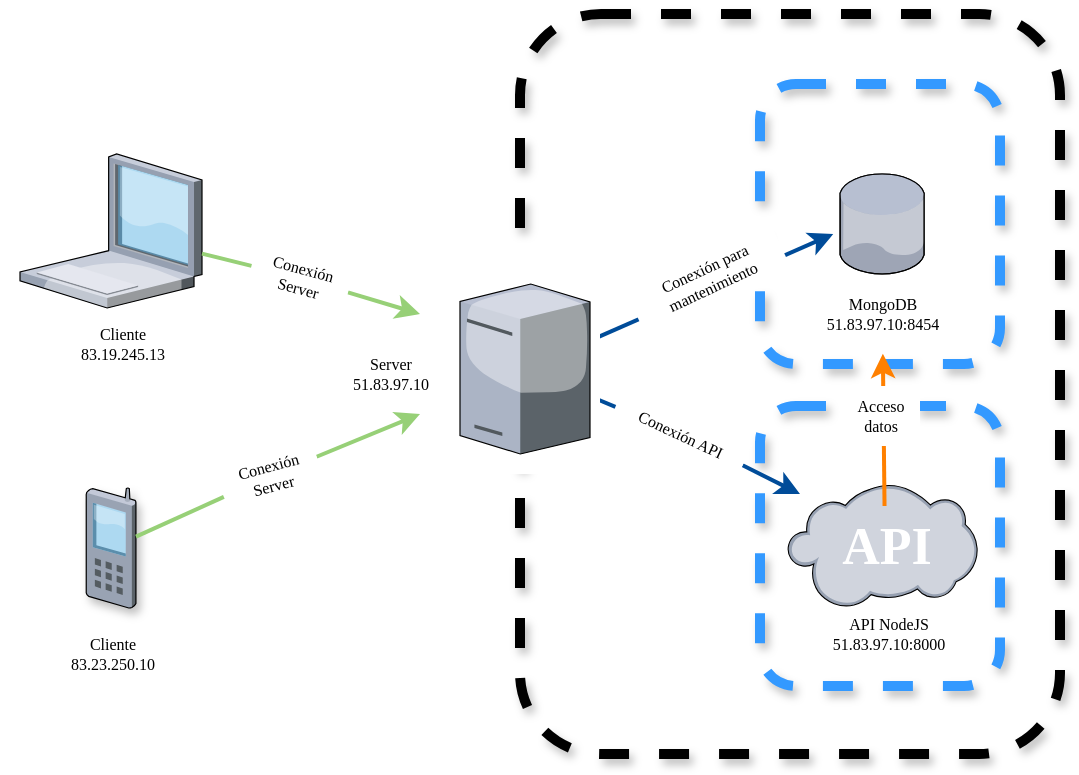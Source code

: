 <mxfile version="16.6.4" type="device"><diagram name="Page-1" id="aaaa8250-4180-3840-79b5-4cada1eebb92"><mxGraphModel dx="548" dy="333" grid="1" gridSize="10" guides="1" tooltips="1" connect="1" arrows="1" fold="1" page="1" pageScale="1" pageWidth="850" pageHeight="1100" background="none" math="0" shadow="0"><root><mxCell id="0"/><mxCell id="1" parent="0"/><mxCell id="fD3LO_Pg_agouGAz1HaD-34" style="edgeStyle=none;orthogonalLoop=1;jettySize=auto;html=1;rounded=1;shadow=0;sketch=0;strokeWidth=2;strokeColor=#97D077;startArrow=none;" edge="1" parent="1" source="fD3LO_Pg_agouGAz1HaD-63"><mxGeometry relative="1" as="geometry"><mxPoint x="280.0" y="480.0" as="targetPoint"/></mxGeometry></mxCell><mxCell id="fD3LO_Pg_agouGAz1HaD-35" style="edgeStyle=none;orthogonalLoop=1;jettySize=auto;html=1;rounded=1;shadow=0;sketch=0;strokeWidth=2;strokeColor=#97D077;startArrow=none;" edge="1" parent="1" source="fD3LO_Pg_agouGAz1HaD-65"><mxGeometry relative="1" as="geometry"><mxPoint x="280.0" y="530.0" as="targetPoint"/><mxPoint x="171.0" y="571.272" as="sourcePoint"/></mxGeometry></mxCell><mxCell id="fD3LO_Pg_agouGAz1HaD-33" value="" style="rounded=1;whiteSpace=wrap;html=1;dashed=1;sketch=0;strokeColor=#000000;strokeWidth=5;fillColor=none;glass=0;shadow=1;" vertex="1" parent="1"><mxGeometry x="330" y="330" width="270" height="370" as="geometry"/></mxCell><mxCell id="fD3LO_Pg_agouGAz1HaD-29" value="" style="verticalLabelPosition=bottom;sketch=0;aspect=fixed;html=1;verticalAlign=top;strokeColor=none;align=center;outlineConnect=0;shape=mxgraph.citrix.database;" vertex="1" parent="1"><mxGeometry x="490" y="410" width="42.5" height="50" as="geometry"/></mxCell><mxCell id="fD3LO_Pg_agouGAz1HaD-30" value="" style="verticalLabelPosition=bottom;sketch=0;aspect=fixed;html=1;verticalAlign=top;strokeColor=none;align=center;outlineConnect=0;shape=mxgraph.citrix.cloud;" vertex="1" parent="1"><mxGeometry x="463.75" y="565" width="95" height="62" as="geometry"/></mxCell><mxCell id="fD3LO_Pg_agouGAz1HaD-31" value="" style="rounded=1;whiteSpace=wrap;html=1;sketch=0;fillColor=none;dashed=1;strokeColor=#3399FF;strokeWidth=5;shadow=1;" vertex="1" parent="1"><mxGeometry x="450" y="365" width="120" height="140" as="geometry"/></mxCell><mxCell id="fD3LO_Pg_agouGAz1HaD-32" value="" style="rounded=1;whiteSpace=wrap;html=1;sketch=0;fillColor=none;dashed=1;strokeColor=#3399FF;strokeWidth=5;shadow=1;" vertex="1" parent="1"><mxGeometry x="450" y="526" width="120" height="140" as="geometry"/></mxCell><mxCell id="fD3LO_Pg_agouGAz1HaD-41" style="edgeStyle=none;orthogonalLoop=1;jettySize=auto;html=1;entryX=0.305;entryY=0.536;entryDx=0;entryDy=0;entryPerimeter=0;rounded=1;shadow=0;sketch=0;strokeWidth=2;fillColor=#dae8fc;strokeColor=#004C99;" edge="1" parent="1" source="fD3LO_Pg_agouGAz1HaD-28" target="fD3LO_Pg_agouGAz1HaD-31"><mxGeometry relative="1" as="geometry"/></mxCell><mxCell id="fD3LO_Pg_agouGAz1HaD-43" style="edgeStyle=none;orthogonalLoop=1;jettySize=auto;html=1;rounded=1;shadow=0;sketch=0;strokeWidth=2;startArrow=none;fillColor=#dae8fc;strokeColor=#004C99;" edge="1" parent="1" source="fD3LO_Pg_agouGAz1HaD-55"><mxGeometry relative="1" as="geometry"><mxPoint x="365.0" y="533.801" as="sourcePoint"/><mxPoint x="470" y="570" as="targetPoint"/></mxGeometry></mxCell><mxCell id="fD3LO_Pg_agouGAz1HaD-44" value="API" style="text;html=1;resizable=0;autosize=1;align=center;verticalAlign=middle;points=[];fillColor=none;strokeColor=none;rounded=0;shadow=1;glass=0;dashed=1;sketch=0;fontSize=26;fontColor=#FFFFFF;fontStyle=1;fontFamily=Lucida Console;" vertex="1" parent="1"><mxGeometry x="482.5" y="576" width="60" height="40" as="geometry"/></mxCell><mxCell id="fD3LO_Pg_agouGAz1HaD-45" value="Cliente&lt;br&gt;83.19.245.13" style="text;html=1;resizable=0;autosize=1;align=center;verticalAlign=middle;points=[];fillColor=none;strokeColor=none;rounded=0;shadow=1;glass=0;dashed=1;sketch=0;fontFamily=Lucida Console;fontSize=8;fontColor=#000000;rotation=0;" vertex="1" parent="1"><mxGeometry x="96" y="480" width="70" height="30" as="geometry"/></mxCell><mxCell id="fD3LO_Pg_agouGAz1HaD-46" value="Cliente&lt;br&gt;83.23.250.10" style="text;html=1;resizable=0;autosize=1;align=center;verticalAlign=middle;points=[];fillColor=none;strokeColor=none;rounded=0;shadow=1;glass=0;dashed=1;sketch=0;fontFamily=Lucida Console;fontSize=8;fontColor=#000000;rotation=0;" vertex="1" parent="1"><mxGeometry x="90.5" y="635" width="70" height="30" as="geometry"/></mxCell><mxCell id="fD3LO_Pg_agouGAz1HaD-68" style="edgeStyle=none;rounded=1;sketch=0;orthogonalLoop=1;jettySize=auto;html=1;shadow=0;fontFamily=Lucida Console;fontSize=8;fontColor=none;strokeColor=#FF8000;strokeWidth=2;" edge="1" parent="1" source="fD3LO_Pg_agouGAz1HaD-47" target="fD3LO_Pg_agouGAz1HaD-28"><mxGeometry relative="1" as="geometry"/></mxCell><mxCell id="fD3LO_Pg_agouGAz1HaD-47" value="Server&lt;br&gt;51.83.97.10" style="text;html=1;resizable=0;autosize=1;align=center;verticalAlign=middle;points=[];fillColor=none;strokeColor=none;rounded=0;shadow=1;glass=0;dashed=1;sketch=0;fontFamily=Lucida Console;fontSize=8;fontColor=#000000;rotation=0;" vertex="1" parent="1"><mxGeometry x="230" y="495" width="70" height="30" as="geometry"/></mxCell><mxCell id="fD3LO_Pg_agouGAz1HaD-49" value="MongoDB&lt;br&gt;51.83.97.10:8454" style="text;html=1;resizable=0;autosize=1;align=center;verticalAlign=middle;points=[];fillColor=none;strokeColor=none;rounded=0;shadow=1;glass=0;dashed=1;sketch=0;fontFamily=Lucida Console;fontSize=8;fontColor=#000000;rotation=0;" vertex="1" parent="1"><mxGeometry x="466.25" y="465" width="90" height="30" as="geometry"/></mxCell><mxCell id="fD3LO_Pg_agouGAz1HaD-50" value="API NodeJS&lt;br&gt;51.83.97.10:8000" style="text;html=1;resizable=0;autosize=1;align=center;verticalAlign=middle;points=[];fillColor=none;strokeColor=none;rounded=0;shadow=1;glass=0;dashed=1;sketch=0;fontFamily=Lucida Console;fontSize=8;fontColor=#000000;rotation=0;" vertex="1" parent="1"><mxGeometry x="468.75" y="625" width="90" height="30" as="geometry"/></mxCell><mxCell id="fD3LO_Pg_agouGAz1HaD-51" value="Conexión para&lt;br&gt;mantenimiento" style="text;html=1;resizable=0;autosize=1;align=center;verticalAlign=middle;points=[];fillColor=default;strokeColor=none;rounded=0;shadow=0;glass=0;dashed=1;sketch=0;fontFamily=Lucida Console;fontSize=8;fontColor=#000000;rotation=-25;labelBackgroundColor=default;fontStyle=0" vertex="1" parent="1"><mxGeometry x="383.75" y="447" width="80" height="30" as="geometry"/></mxCell><mxCell id="fD3LO_Pg_agouGAz1HaD-53" style="edgeStyle=none;rounded=1;sketch=0;orthogonalLoop=1;jettySize=auto;html=1;entryX=0.502;entryY=1.161;entryDx=0;entryDy=0;entryPerimeter=0;shadow=0;fontFamily=Lucida Console;fontSize=8;fontColor=#000000;strokeWidth=2;strokeColor=#FF8000;" edge="1" parent="1" source="fD3LO_Pg_agouGAz1HaD-44" target="fD3LO_Pg_agouGAz1HaD-49"><mxGeometry relative="1" as="geometry"/></mxCell><mxCell id="fD3LO_Pg_agouGAz1HaD-56" value="Acceso&lt;br&gt;datos" style="text;html=1;resizable=0;autosize=1;align=center;verticalAlign=middle;points=[];fillColor=default;strokeColor=none;rounded=0;shadow=0;glass=0;dashed=1;sketch=0;fontFamily=Lucida Console;fontSize=8;fontColor=#000000;rotation=0;labelBackgroundColor=default;fontStyle=0" vertex="1" parent="1"><mxGeometry x="490" y="516" width="40" height="30" as="geometry"/></mxCell><mxCell id="fD3LO_Pg_agouGAz1HaD-55" value="Conexión API" style="text;html=1;resizable=0;autosize=1;align=center;verticalAlign=middle;points=[];fillColor=default;strokeColor=none;rounded=0;shadow=0;glass=0;dashed=1;sketch=0;fontFamily=Lucida Console;fontSize=8;fontColor=#000000;rotation=25;labelBackgroundColor=default;fontStyle=0" vertex="1" parent="1"><mxGeometry x="375" y="530" width="70" height="20" as="geometry"/></mxCell><mxCell id="fD3LO_Pg_agouGAz1HaD-58" value="" style="edgeStyle=none;orthogonalLoop=1;jettySize=auto;html=1;rounded=1;shadow=0;sketch=0;strokeWidth=2;endArrow=none;fillColor=#dae8fc;strokeColor=#004C99;" edge="1" parent="1" source="fD3LO_Pg_agouGAz1HaD-28" target="fD3LO_Pg_agouGAz1HaD-55"><mxGeometry relative="1" as="geometry"><mxPoint x="365.0" y="522.273" as="sourcePoint"/><mxPoint x="470" y="570" as="targetPoint"/></mxGeometry></mxCell><mxCell id="fD3LO_Pg_agouGAz1HaD-60" value="" style="rounded=0;whiteSpace=wrap;html=1;shadow=0;glass=0;labelBackgroundColor=default;sketch=0;fontFamily=Lucida Console;fontSize=8;fontColor=none;strokeColor=none;strokeWidth=5;fillColor=default;noLabel=1;" vertex="1" parent="1"><mxGeometry x="300" y="450" width="70" height="110" as="geometry"/></mxCell><mxCell id="fD3LO_Pg_agouGAz1HaD-28" value="" style="verticalLabelPosition=bottom;sketch=0;aspect=fixed;html=1;verticalAlign=top;strokeColor=none;align=center;outlineConnect=0;shape=mxgraph.citrix.license_server;labelBackgroundColor=default;" vertex="1" parent="1"><mxGeometry x="300" y="465" width="65" height="85" as="geometry"/></mxCell><mxCell id="fD3LO_Pg_agouGAz1HaD-61" value="" style="rounded=0;whiteSpace=wrap;html=1;shadow=0;glass=0;labelBackgroundColor=default;sketch=0;fontFamily=Lucida Console;fontSize=8;fontColor=none;strokeColor=none;strokeWidth=5;fillColor=default;noLabel=1;" vertex="1" parent="1"><mxGeometry x="100" y="550" width="50" height="90" as="geometry"/></mxCell><mxCell id="fD3LO_Pg_agouGAz1HaD-54" value="" style="verticalLabelPosition=bottom;sketch=0;aspect=fixed;html=1;verticalAlign=top;strokeColor=none;align=center;outlineConnect=0;shape=mxgraph.citrix.cell_phone;shadow=1;glass=0;fontFamily=Lucida Console;fontSize=8;fontColor=#000000;fillColor=none;" vertex="1" parent="1"><mxGeometry x="113" y="567" width="25" height="60" as="geometry"/></mxCell><mxCell id="fD3LO_Pg_agouGAz1HaD-62" value="" style="rounded=0;whiteSpace=wrap;html=1;shadow=0;glass=0;labelBackgroundColor=default;sketch=0;fontFamily=Lucida Console;fontSize=8;fontColor=none;strokeColor=none;strokeWidth=5;fillColor=default;noLabel=1;" vertex="1" parent="1"><mxGeometry x="70" y="390" width="110" height="90" as="geometry"/></mxCell><mxCell id="fD3LO_Pg_agouGAz1HaD-24" value="" style="verticalLabelPosition=bottom;sketch=0;aspect=fixed;html=1;verticalAlign=top;strokeColor=none;align=center;outlineConnect=0;shape=mxgraph.citrix.laptop_1;" vertex="1" parent="1"><mxGeometry x="80" y="400" width="91" height="77" as="geometry"/></mxCell><mxCell id="fD3LO_Pg_agouGAz1HaD-63" value="Conexión&lt;br&gt;Server" style="text;html=1;resizable=0;autosize=1;align=center;verticalAlign=middle;points=[];fillColor=default;strokeColor=none;rounded=0;shadow=0;glass=0;dashed=1;sketch=0;fontFamily=Lucida Console;fontSize=8;fontColor=#000000;rotation=15;labelBackgroundColor=default;fontStyle=0" vertex="1" parent="1"><mxGeometry x="195" y="447" width="50" height="30" as="geometry"/></mxCell><mxCell id="fD3LO_Pg_agouGAz1HaD-64" value="" style="edgeStyle=none;orthogonalLoop=1;jettySize=auto;html=1;rounded=1;shadow=0;sketch=0;strokeWidth=2;strokeColor=#97D077;endArrow=none;" edge="1" parent="1" source="fD3LO_Pg_agouGAz1HaD-24" target="fD3LO_Pg_agouGAz1HaD-63"><mxGeometry relative="1" as="geometry"><mxPoint x="280" y="480.0" as="targetPoint"/><mxPoint x="171" y="450.722" as="sourcePoint"/></mxGeometry></mxCell><mxCell id="fD3LO_Pg_agouGAz1HaD-65" value="Conexión&lt;br&gt;Server" style="text;html=1;resizable=0;autosize=1;align=center;verticalAlign=middle;points=[];fillColor=default;strokeColor=none;rounded=0;shadow=0;glass=0;dashed=1;sketch=0;fontFamily=Lucida Console;fontSize=8;fontColor=#000000;rotation=-15;labelBackgroundColor=default;fontStyle=0" vertex="1" parent="1"><mxGeometry x="180" y="546" width="50" height="30" as="geometry"/></mxCell><mxCell id="fD3LO_Pg_agouGAz1HaD-66" value="" style="edgeStyle=none;orthogonalLoop=1;jettySize=auto;html=1;rounded=1;shadow=0;sketch=0;strokeWidth=2;strokeColor=#97D077;endArrow=none;" edge="1" parent="1" source="fD3LO_Pg_agouGAz1HaD-54" target="fD3LO_Pg_agouGAz1HaD-65"><mxGeometry relative="1" as="geometry"><mxPoint x="280.0" y="530.0" as="targetPoint"/><mxPoint x="138" y="591.579" as="sourcePoint"/></mxGeometry></mxCell></root></mxGraphModel></diagram></mxfile>